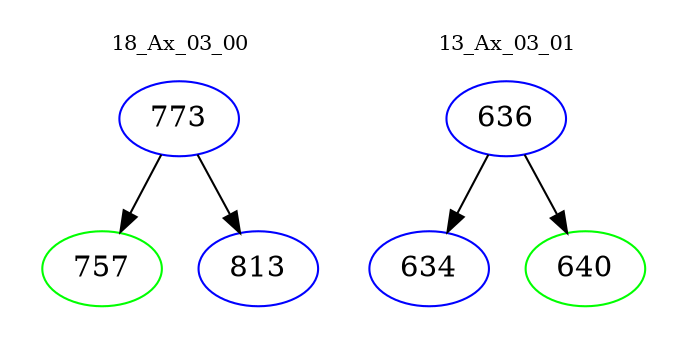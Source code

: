 digraph{
subgraph cluster_0 {
color = white
label = "18_Ax_03_00";
fontsize=10;
T0_773 [label="773", color="blue"]
T0_773 -> T0_757 [color="black"]
T0_757 [label="757", color="green"]
T0_773 -> T0_813 [color="black"]
T0_813 [label="813", color="blue"]
}
subgraph cluster_1 {
color = white
label = "13_Ax_03_01";
fontsize=10;
T1_636 [label="636", color="blue"]
T1_636 -> T1_634 [color="black"]
T1_634 [label="634", color="blue"]
T1_636 -> T1_640 [color="black"]
T1_640 [label="640", color="green"]
}
}
